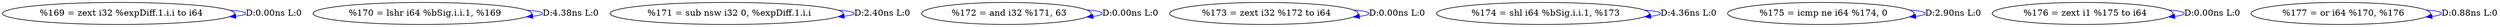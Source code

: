 digraph {
Node0x3493170[label="  %169 = zext i32 %expDiff.1.i.i to i64"];
Node0x3493170 -> Node0x3493170[label="D:0.00ns L:0",color=blue];
Node0x3493250[label="  %170 = lshr i64 %bSig.i.i.1, %169"];
Node0x3493250 -> Node0x3493250[label="D:4.38ns L:0",color=blue];
Node0x3493330[label="  %171 = sub nsw i32 0, %expDiff.1.i.i"];
Node0x3493330 -> Node0x3493330[label="D:2.40ns L:0",color=blue];
Node0x3493410[label="  %172 = and i32 %171, 63"];
Node0x3493410 -> Node0x3493410[label="D:0.00ns L:0",color=blue];
Node0x34934f0[label="  %173 = zext i32 %172 to i64"];
Node0x34934f0 -> Node0x34934f0[label="D:0.00ns L:0",color=blue];
Node0x34935d0[label="  %174 = shl i64 %bSig.i.i.1, %173"];
Node0x34935d0 -> Node0x34935d0[label="D:4.36ns L:0",color=blue];
Node0x34936b0[label="  %175 = icmp ne i64 %174, 0"];
Node0x34936b0 -> Node0x34936b0[label="D:2.90ns L:0",color=blue];
Node0x3493790[label="  %176 = zext i1 %175 to i64"];
Node0x3493790 -> Node0x3493790[label="D:0.00ns L:0",color=blue];
Node0x3493870[label="  %177 = or i64 %170, %176"];
Node0x3493870 -> Node0x3493870[label="D:0.88ns L:0",color=blue];
}
